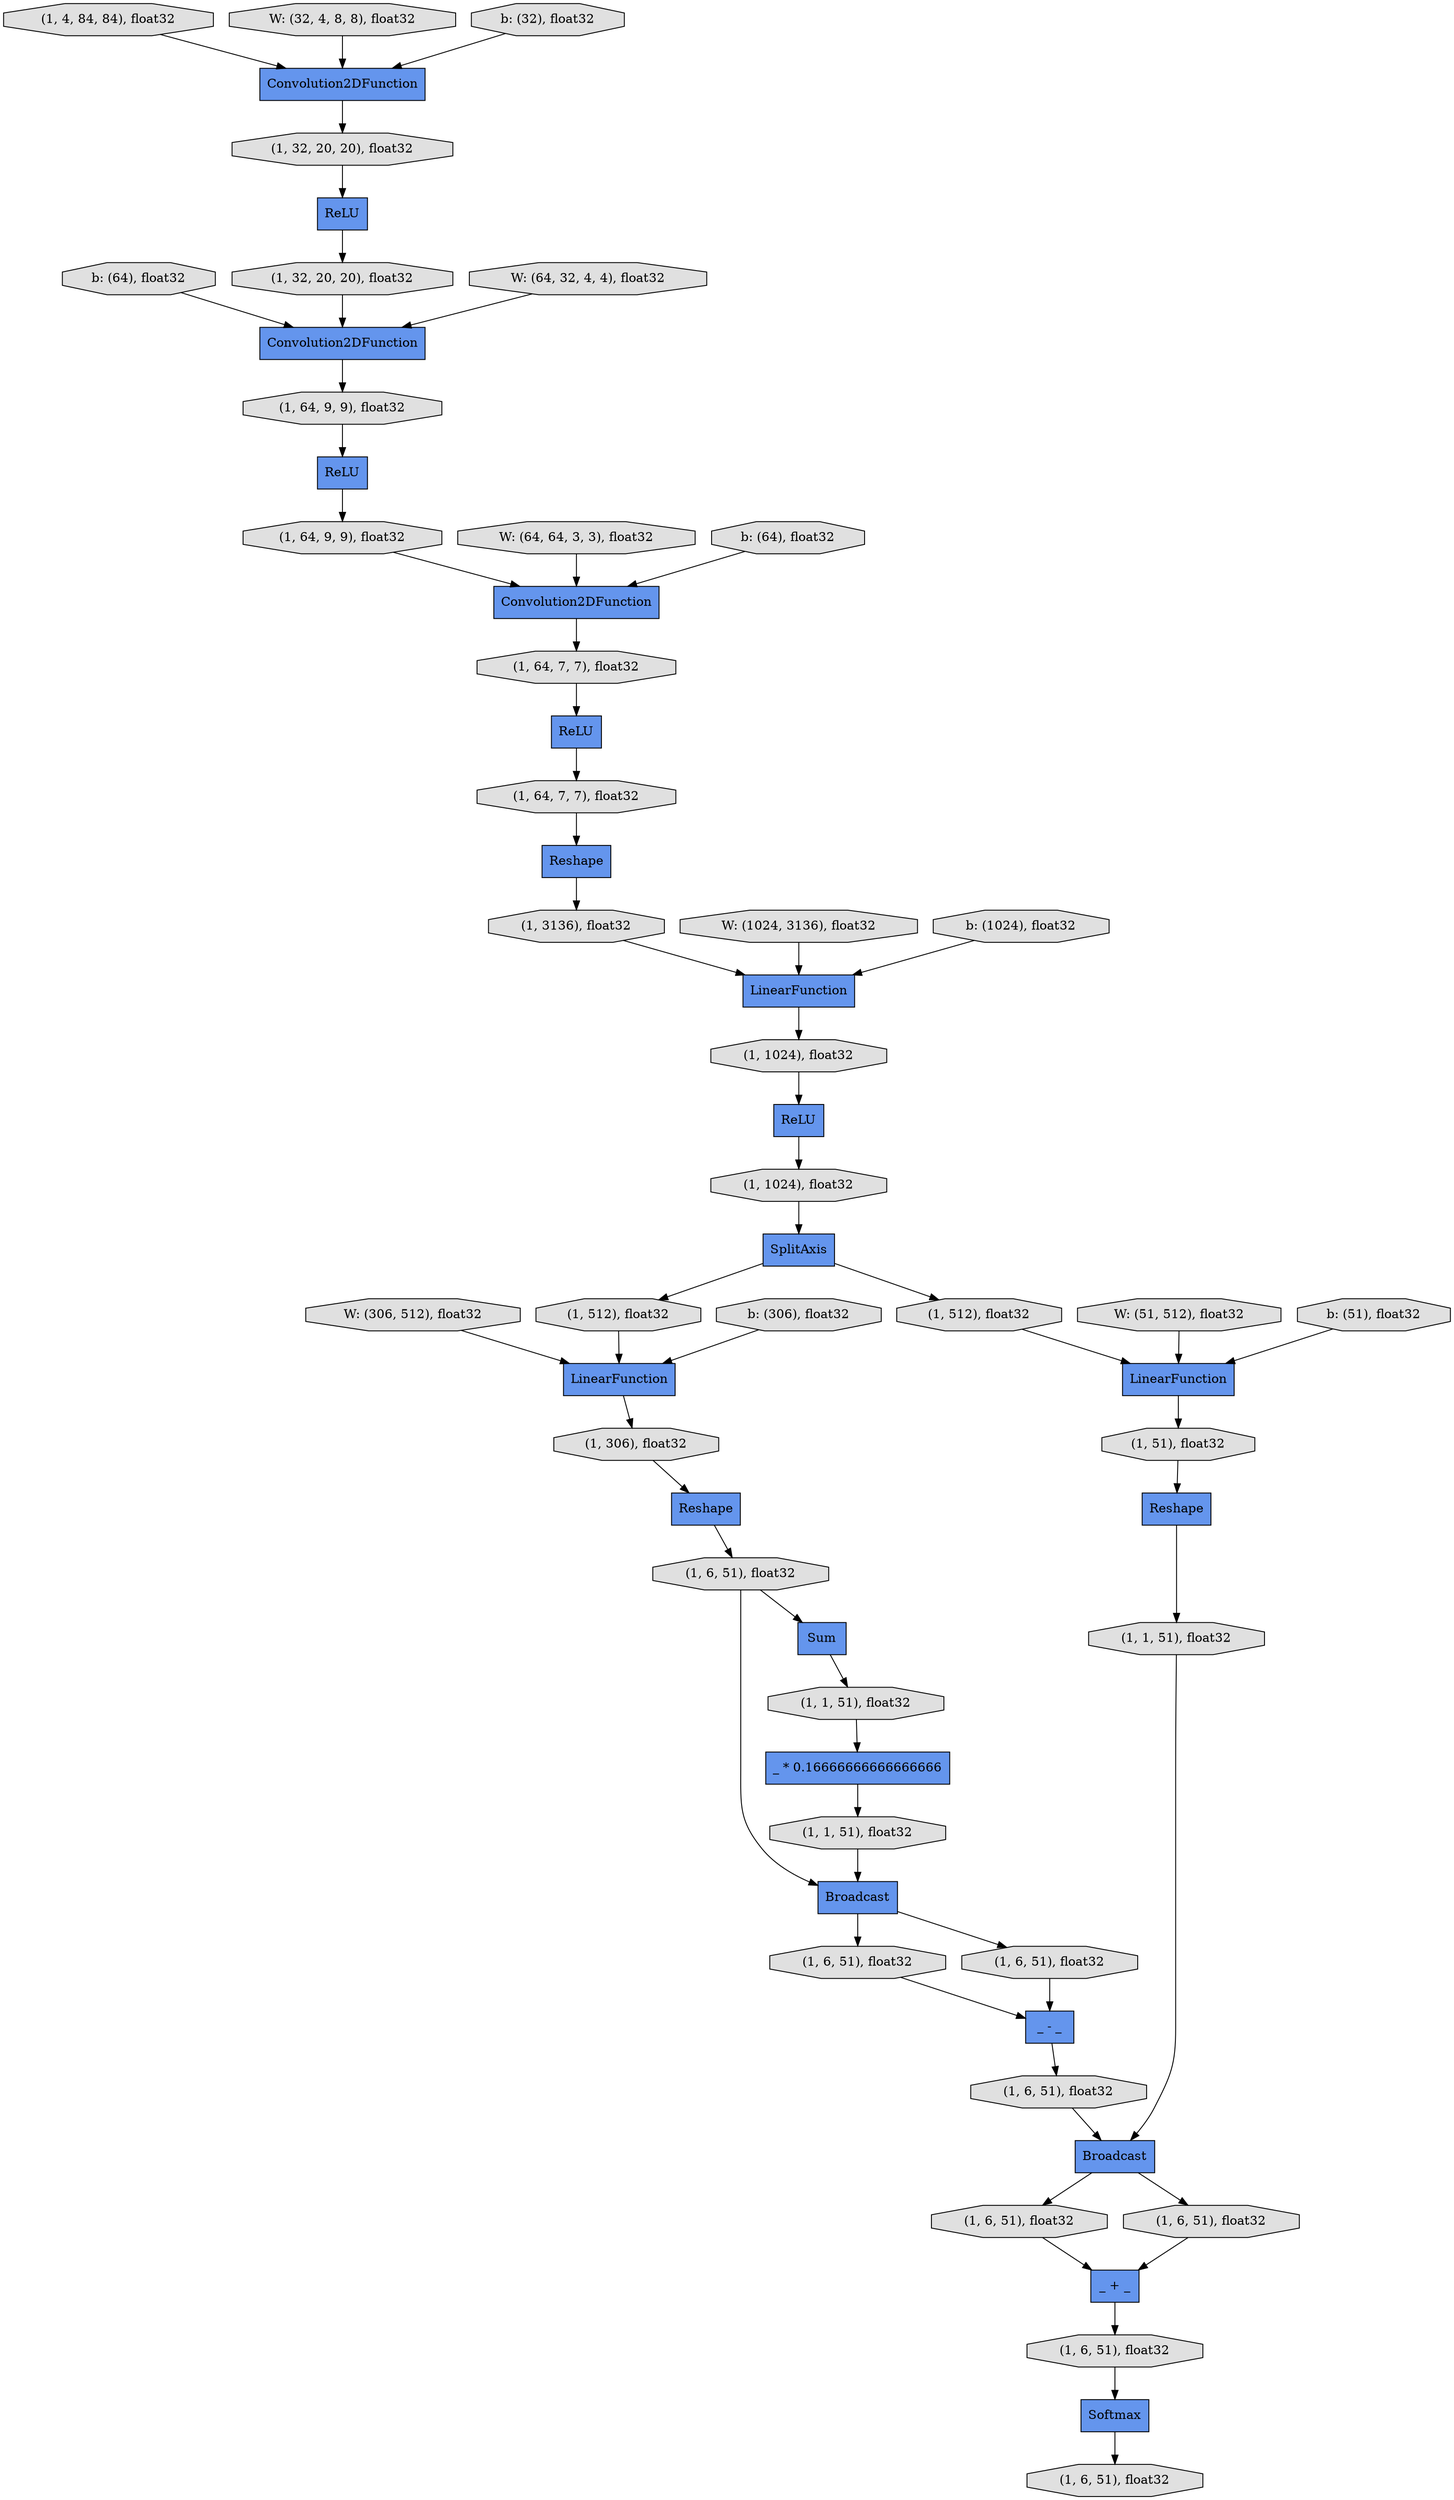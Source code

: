 digraph graphname{rankdir=TB;140480723912720 [label="W: (306, 512), float32",shape="octagon",fillcolor="#E0E0E0",style="filled"];140480723843088 [label="(1, 64, 9, 9), float32",shape="octagon",fillcolor="#E0E0E0",style="filled"];140480396181584 [label="(1, 6, 51), float32",shape="octagon",fillcolor="#E0E0E0",style="filled"];140480724101200 [label="(1, 6, 51), float32",shape="octagon",fillcolor="#E0E0E0",style="filled"];140480723841104 [label="(1, 512), float32",shape="octagon",fillcolor="#E0E0E0",style="filled"];140480723843216 [label="Convolution2DFunction",shape="record",fillcolor="#6495ED",style="filled"];140480723910864 [label="b: (64), float32",shape="octagon",fillcolor="#E0E0E0",style="filled"];140480724099344 [label="Broadcast",shape="record",fillcolor="#6495ED",style="filled"];140480723843344 [label="(1, 32, 20, 20), float32",shape="octagon",fillcolor="#E0E0E0",style="filled"];140480723913040 [label="b: (306), float32",shape="octagon",fillcolor="#E0E0E0",style="filled"];140480723843408 [label="(1, 32, 20, 20), float32",shape="octagon",fillcolor="#E0E0E0",style="filled"];140480723841424 [label="_ * 0.16666666666666666",shape="record",fillcolor="#6495ED",style="filled"];140480723843472 [label="ReLU",shape="record",fillcolor="#6495ED",style="filled"];140480724079056 [label="_ - _",shape="record",fillcolor="#6495ED",style="filled"];140480724079120 [label="(1, 1, 51), float32",shape="octagon",fillcolor="#E0E0E0",style="filled"];140480723841552 [label="(1, 512), float32",shape="octagon",fillcolor="#E0E0E0",style="filled"];140480723911184 [label="W: (64, 64, 3, 3), float32",shape="octagon",fillcolor="#E0E0E0",style="filled"];140480723843600 [label="Convolution2DFunction",shape="record",fillcolor="#6495ED",style="filled"];140480723913360 [label="W: (51, 512), float32",shape="octagon",fillcolor="#E0E0E0",style="filled"];140480723843024 [label="Reshape",shape="record",fillcolor="#6495ED",style="filled"];140480680033040 [label="Broadcast",shape="record",fillcolor="#6495ED",style="filled"];140480723843856 [label="(1, 4, 84, 84), float32",shape="octagon",fillcolor="#E0E0E0",style="filled"];140480723841872 [label="(1, 1024), float32",shape="octagon",fillcolor="#E0E0E0",style="filled"];140480723911504 [label="b: (64), float32",shape="octagon",fillcolor="#E0E0E0",style="filled"];140480723843920 [label="ReLU",shape="record",fillcolor="#6495ED",style="filled"];140480723843984 [label="ReLU",shape="record",fillcolor="#6495ED",style="filled"];140480723841936 [label="(1, 1024), float32",shape="octagon",fillcolor="#E0E0E0",style="filled"];140480723842000 [label="LinearFunction",shape="record",fillcolor="#6495ED",style="filled"];140480723913680 [label="b: (51), float32",shape="octagon",fillcolor="#E0E0E0",style="filled"];140480723842064 [label="Reshape",shape="record",fillcolor="#6495ED",style="filled"];140480723844112 [label="Convolution2DFunction",shape="record",fillcolor="#6495ED",style="filled"];140480724079696 [label="Reshape",shape="record",fillcolor="#6495ED",style="filled"];140480723913872 [label="(1, 6, 51), float32",shape="octagon",fillcolor="#E0E0E0",style="filled"];140480723842256 [label="(1, 3136), float32",shape="octagon",fillcolor="#E0E0E0",style="filled"];140480723844304 [label="W: (32, 4, 8, 8), float32",shape="octagon",fillcolor="#E0E0E0",style="filled"];140480724192528 [label="(1, 6, 51), float32",shape="octagon",fillcolor="#E0E0E0",style="filled"];140480723914000 [label="(1, 51), float32",shape="octagon",fillcolor="#E0E0E0",style="filled"];140480723914064 [label="Softmax",shape="record",fillcolor="#6495ED",style="filled"];140480724102480 [label="(1, 6, 51), float32",shape="octagon",fillcolor="#E0E0E0",style="filled"];140480723914128 [label="(1, 1, 51), float32",shape="octagon",fillcolor="#E0E0E0",style="filled"];140480724193232 [label="(1, 306), float32",shape="octagon",fillcolor="#E0E0E0",style="filled"];140480723842448 [label="LinearFunction",shape="record",fillcolor="#6495ED",style="filled"];140480723912080 [label="W: (1024, 3136), float32",shape="octagon",fillcolor="#E0E0E0",style="filled"];140480723844624 [label="b: (32), float32",shape="octagon",fillcolor="#E0E0E0",style="filled"];140480723842640 [label="(1, 64, 7, 7), float32",shape="octagon",fillcolor="#E0E0E0",style="filled"];140480723914384 [label="(1, 6, 51), float32",shape="octagon",fillcolor="#E0E0E0",style="filled"];140480724080272 [label="(1, 1, 51), float32",shape="octagon",fillcolor="#E0E0E0",style="filled"];140480686378640 [label="ReLU",shape="record",fillcolor="#6495ED",style="filled"];140480723912400 [label="b: (1024), float32",shape="octagon",fillcolor="#E0E0E0",style="filled"];140480723914512 [label="(1, 6, 51), float32",shape="octagon",fillcolor="#E0E0E0",style="filled"];140480723842832 [label="(1, 64, 7, 7), float32",shape="octagon",fillcolor="#E0E0E0",style="filled"];140480723914576 [label="(1, 6, 51), float32",shape="octagon",fillcolor="#E0E0E0",style="filled"];140480724193104 [label="Sum",shape="record",fillcolor="#6495ED",style="filled"];140480724080464 [label="LinearFunction",shape="record",fillcolor="#6495ED",style="filled"];140480723842896 [label="SplitAxis",shape="record",fillcolor="#6495ED",style="filled"];140480723842960 [label="(1, 64, 9, 9), float32",shape="octagon",fillcolor="#E0E0E0",style="filled"];140480723844944 [label="W: (64, 32, 4, 4), float32",shape="octagon",fillcolor="#E0E0E0",style="filled"];140480724101072 [label="_ + _",shape="record",fillcolor="#6495ED",style="filled"];140480723910864 -> 140480723843600;140480724099344 -> 140480723914384;140480724101072 -> 140480723914576;140480723842064 -> 140480724192528;140480723913040 -> 140480723842000;140480723841936 -> 140480723843984;140480723914384 -> 140480724101072;140480724193232 -> 140480723842064;140480723842896 -> 140480723841104;140480723843216 -> 140480723842832;140480724080464 -> 140480723914000;140480723843984 -> 140480723841872;140480723841424 -> 140480724080272;140480724192528 -> 140480680033040;140480724099344 -> 140480723914512;140480723914576 -> 140480723914064;140480723914128 -> 140480724099344;140480723843600 -> 140480723842960;140480723843920 -> 140480723843408;140480723842256 -> 140480723842448;140480723843472 -> 140480723842640;140480724102480 -> 140480724079056;140480723843856 -> 140480723844112;140480724079696 -> 140480723914128;140480723911504 -> 140480723843216;140480723843024 -> 140480723842256;140480724101200 -> 140480724079056;140480723842960 -> 140480686378640;140480723914000 -> 140480724079696;140480724079120 -> 140480723841424;140480723841872 -> 140480723842896;140480723914512 -> 140480724101072;140480724079056 -> 140480723913872;140480723912400 -> 140480723842448;140480723843408 -> 140480723843600;140480723913680 -> 140480724080464;140480723912080 -> 140480723842448;140480723844112 -> 140480723843344;140480680033040 -> 140480724102480;140480724192528 -> 140480724193104;140480723843344 -> 140480723843920;140480723843088 -> 140480723843216;140480723841552 -> 140480723842000;140480723844624 -> 140480723844112;140480680033040 -> 140480724101200;140480723844304 -> 140480723844112;140480723842000 -> 140480724193232;140480686378640 -> 140480723843088;140480724193104 -> 140480724079120;140480723913360 -> 140480724080464;140480723842896 -> 140480723841552;140480723844944 -> 140480723843600;140480723842448 -> 140480723841936;140480723914064 -> 140480396181584;140480723913872 -> 140480724099344;140480724080272 -> 140480680033040;140480723841104 -> 140480724080464;140480723912720 -> 140480723842000;140480723842832 -> 140480723843472;140480723911184 -> 140480723843216;140480723842640 -> 140480723843024;}